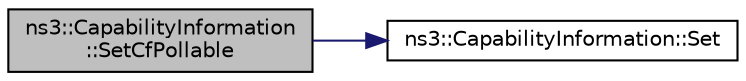 digraph "ns3::CapabilityInformation::SetCfPollable"
{
 // LATEX_PDF_SIZE
  edge [fontname="Helvetica",fontsize="10",labelfontname="Helvetica",labelfontsize="10"];
  node [fontname="Helvetica",fontsize="10",shape=record];
  rankdir="LR";
  Node1 [label="ns3::CapabilityInformation\l::SetCfPollable",height=0.2,width=0.4,color="black", fillcolor="grey75", style="filled", fontcolor="black",tooltip="Set the CF-Pollable bit in the capability information field."];
  Node1 -> Node2 [color="midnightblue",fontsize="10",style="solid",fontname="Helvetica"];
  Node2 [label="ns3::CapabilityInformation::Set",height=0.2,width=0.4,color="black", fillcolor="white", style="filled",URL="$classns3_1_1_capability_information.html#a8f11df0c93af6bb7d50a91900add13fc",tooltip="Set bit n to 1."];
}
